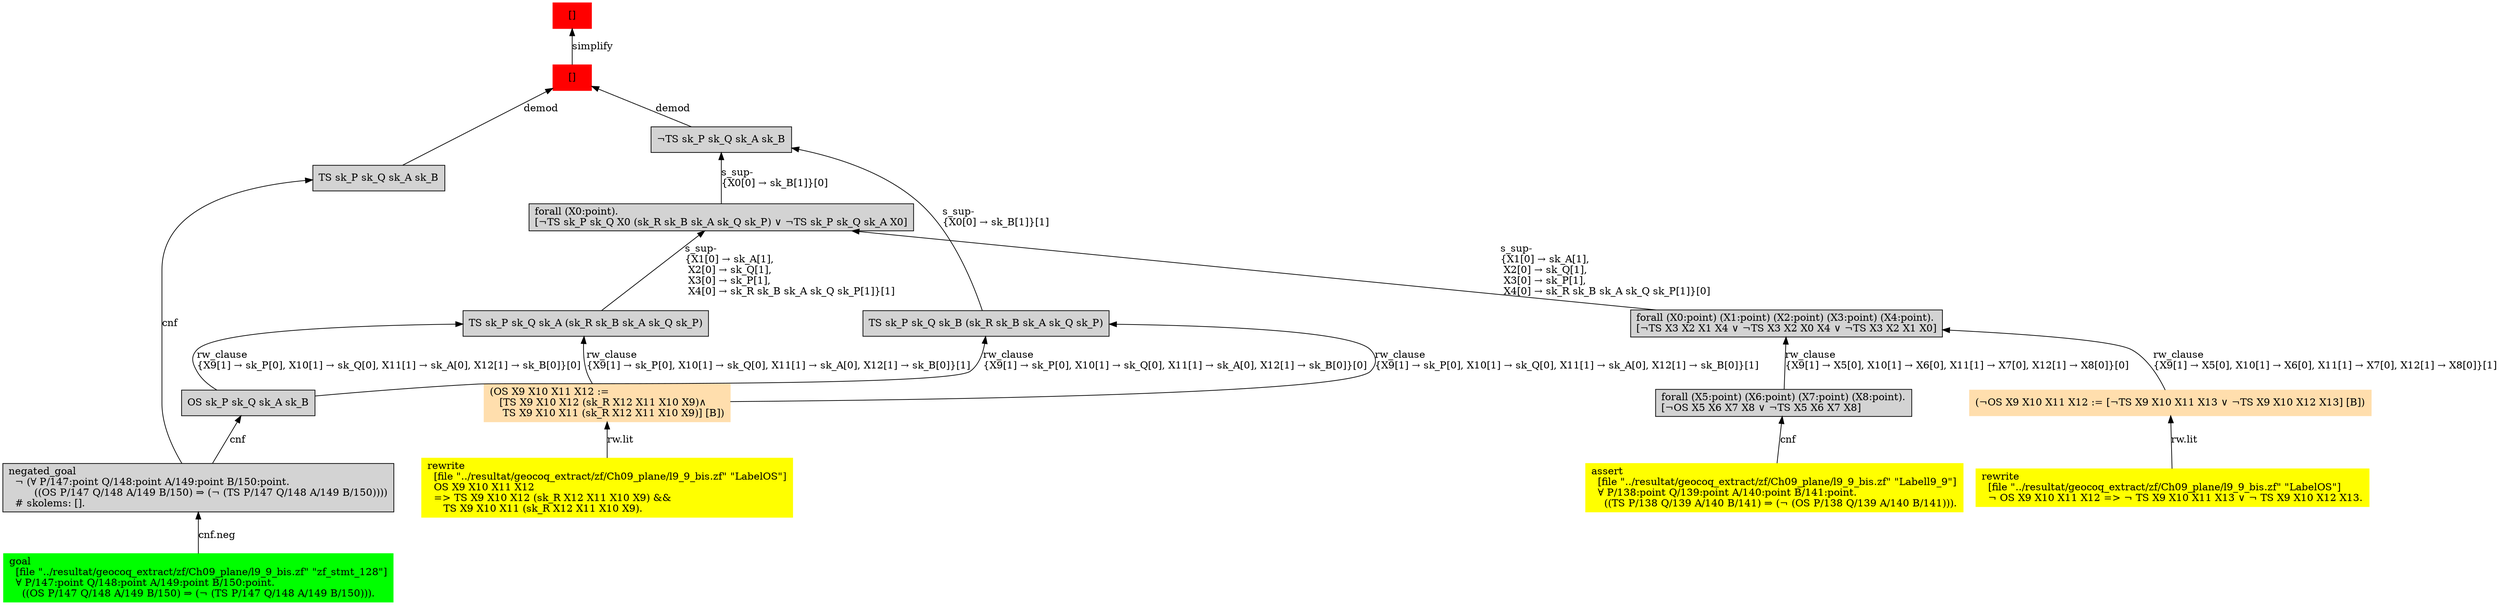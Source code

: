 digraph "unsat_graph" {
  vertex_0 [color=red, label="[]", shape=box, style=filled];
  vertex_0 -> vertex_1 [label="simplify", dir="back"];
  vertex_1 [color=red, label="[]", shape=box, style=filled];
  vertex_1 -> vertex_2 [label="demod", dir="back"];
  vertex_2 [shape=box, label="TS sk_P sk_Q sk_A sk_B\l", style=filled];
  vertex_2 -> vertex_3 [label="cnf", dir="back"];
  vertex_3 [shape=box, label="negated_goal\l  ¬ (∀ P/147:point Q/148:point A/149:point B/150:point.\l        ((OS P/147 Q/148 A/149 B/150) ⇒ (¬ (TS P/147 Q/148 A/149 B/150))))\l  # skolems: [].\l", style=filled];
  vertex_3 -> vertex_4 [label="cnf.neg", dir="back"];
  vertex_4 [color=green, shape=box, label="goal\l  [file \"../resultat/geocoq_extract/zf/Ch09_plane/l9_9_bis.zf\" \"zf_stmt_128\"]\l  ∀ P/147:point Q/148:point A/149:point B/150:point.\l    ((OS P/147 Q/148 A/149 B/150) ⇒ (¬ (TS P/147 Q/148 A/149 B/150))).\l", style=filled];
  vertex_1 -> vertex_5 [label="demod", dir="back"];
  vertex_5 [shape=box, label="¬TS sk_P sk_Q sk_A sk_B\l", style=filled];
  vertex_5 -> vertex_6 [label="s_sup-\l\{X0[0] → sk_B[1]\}[0]\l", dir="back"];
  vertex_6 [shape=box, label="forall (X0:point).\l[¬TS sk_P sk_Q X0 (sk_R sk_B sk_A sk_Q sk_P) ∨ ¬TS sk_P sk_Q sk_A X0]\l", style=filled];
  vertex_6 -> vertex_7 [label="s_sup-\l\{X1[0] → sk_A[1], \l X2[0] → sk_Q[1], \l X3[0] → sk_P[1], \l X4[0] → sk_R sk_B sk_A sk_Q sk_P[1]\}[0]\l", dir="back"];
  vertex_7 [shape=box, label="forall (X0:point) (X1:point) (X2:point) (X3:point) (X4:point).\l[¬TS X3 X2 X1 X4 ∨ ¬TS X3 X2 X0 X4 ∨ ¬TS X3 X2 X1 X0]\l", style=filled];
  vertex_7 -> vertex_8 [label="rw_clause\l\{X9[1] → X5[0], X10[1] → X6[0], X11[1] → X7[0], X12[1] → X8[0]\}[1]\l", dir="back"];
  vertex_8 [color=navajowhite, shape=box, label="(¬OS X9 X10 X11 X12 := [¬TS X9 X10 X11 X13 ∨ ¬TS X9 X10 X12 X13] [B])\l", style=filled];
  vertex_8 -> vertex_9 [label="rw.lit", dir="back"];
  vertex_9 [color=yellow, shape=box, label="rewrite\l  [file \"../resultat/geocoq_extract/zf/Ch09_plane/l9_9_bis.zf\" \"LabelOS\"]\l  ¬ OS X9 X10 X11 X12 =\> ¬ TS X9 X10 X11 X13 ∨ ¬ TS X9 X10 X12 X13.\l", style=filled];
  vertex_7 -> vertex_10 [label="rw_clause\l\{X9[1] → X5[0], X10[1] → X6[0], X11[1] → X7[0], X12[1] → X8[0]\}[0]\l", dir="back"];
  vertex_10 [shape=box, label="forall (X5:point) (X6:point) (X7:point) (X8:point).\l[¬OS X5 X6 X7 X8 ∨ ¬TS X5 X6 X7 X8]\l", style=filled];
  vertex_10 -> vertex_11 [label="cnf", dir="back"];
  vertex_11 [color=yellow, shape=box, label="assert\l  [file \"../resultat/geocoq_extract/zf/Ch09_plane/l9_9_bis.zf\" \"Labell9_9\"]\l  ∀ P/138:point Q/139:point A/140:point B/141:point.\l    ((TS P/138 Q/139 A/140 B/141) ⇒ (¬ (OS P/138 Q/139 A/140 B/141))).\l", style=filled];
  vertex_6 -> vertex_12 [label="s_sup-\l\{X1[0] → sk_A[1], \l X2[0] → sk_Q[1], \l X3[0] → sk_P[1], \l X4[0] → sk_R sk_B sk_A sk_Q sk_P[1]\}[1]\l", dir="back"];
  vertex_12 [shape=box, label="TS sk_P sk_Q sk_A (sk_R sk_B sk_A sk_Q sk_P)\l", style=filled];
  vertex_12 -> vertex_13 [label="rw_clause\l\{X9[1] → sk_P[0], X10[1] → sk_Q[0], X11[1] → sk_A[0], X12[1] → sk_B[0]\}[1]\l", dir="back"];
  vertex_13 [color=navajowhite, shape=box, label="(OS X9 X10 X11 X12 :=\l   [TS X9 X10 X12 (sk_R X12 X11 X10 X9)∧\l    TS X9 X10 X11 (sk_R X12 X11 X10 X9)] [B])\l", style=filled];
  vertex_13 -> vertex_14 [label="rw.lit", dir="back"];
  vertex_14 [color=yellow, shape=box, label="rewrite\l  [file \"../resultat/geocoq_extract/zf/Ch09_plane/l9_9_bis.zf\" \"LabelOS\"]\l  OS X9 X10 X11 X12\l  =\> TS X9 X10 X12 (sk_R X12 X11 X10 X9) && \l     TS X9 X10 X11 (sk_R X12 X11 X10 X9).\l", style=filled];
  vertex_12 -> vertex_15 [label="rw_clause\l\{X9[1] → sk_P[0], X10[1] → sk_Q[0], X11[1] → sk_A[0], X12[1] → sk_B[0]\}[0]\l", dir="back"];
  vertex_15 [shape=box, label="OS sk_P sk_Q sk_A sk_B\l", style=filled];
  vertex_15 -> vertex_3 [label="cnf", dir="back"];
  vertex_5 -> vertex_16 [label="s_sup-\l\{X0[0] → sk_B[1]\}[1]\l", dir="back"];
  vertex_16 [shape=box, label="TS sk_P sk_Q sk_B (sk_R sk_B sk_A sk_Q sk_P)\l", style=filled];
  vertex_16 -> vertex_13 [label="rw_clause\l\{X9[1] → sk_P[0], X10[1] → sk_Q[0], X11[1] → sk_A[0], X12[1] → sk_B[0]\}[1]\l", dir="back"];
  vertex_16 -> vertex_15 [label="rw_clause\l\{X9[1] → sk_P[0], X10[1] → sk_Q[0], X11[1] → sk_A[0], X12[1] → sk_B[0]\}[0]\l", dir="back"];
  }



